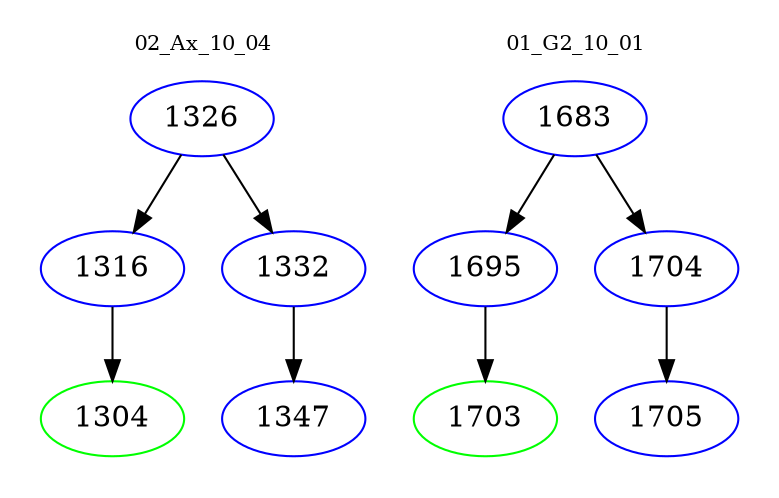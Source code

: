 digraph{
subgraph cluster_0 {
color = white
label = "02_Ax_10_04";
fontsize=10;
T0_1326 [label="1326", color="blue"]
T0_1326 -> T0_1316 [color="black"]
T0_1316 [label="1316", color="blue"]
T0_1316 -> T0_1304 [color="black"]
T0_1304 [label="1304", color="green"]
T0_1326 -> T0_1332 [color="black"]
T0_1332 [label="1332", color="blue"]
T0_1332 -> T0_1347 [color="black"]
T0_1347 [label="1347", color="blue"]
}
subgraph cluster_1 {
color = white
label = "01_G2_10_01";
fontsize=10;
T1_1683 [label="1683", color="blue"]
T1_1683 -> T1_1695 [color="black"]
T1_1695 [label="1695", color="blue"]
T1_1695 -> T1_1703 [color="black"]
T1_1703 [label="1703", color="green"]
T1_1683 -> T1_1704 [color="black"]
T1_1704 [label="1704", color="blue"]
T1_1704 -> T1_1705 [color="black"]
T1_1705 [label="1705", color="blue"]
}
}
